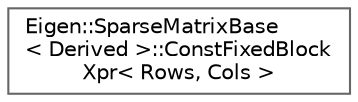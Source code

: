 digraph "类继承关系图"
{
 // LATEX_PDF_SIZE
  bgcolor="transparent";
  edge [fontname=Helvetica,fontsize=10,labelfontname=Helvetica,labelfontsize=10];
  node [fontname=Helvetica,fontsize=10,shape=box,height=0.2,width=0.4];
  rankdir="LR";
  Node0 [id="Node000000",label="Eigen::SparseMatrixBase\l\< Derived \>::ConstFixedBlock\lXpr\< Rows, Cols \>",height=0.2,width=0.4,color="grey40", fillcolor="white", style="filled",URL="$struct_eigen_1_1_sparse_matrix_base_1_1_const_fixed_block_xpr.html",tooltip=" "];
}
